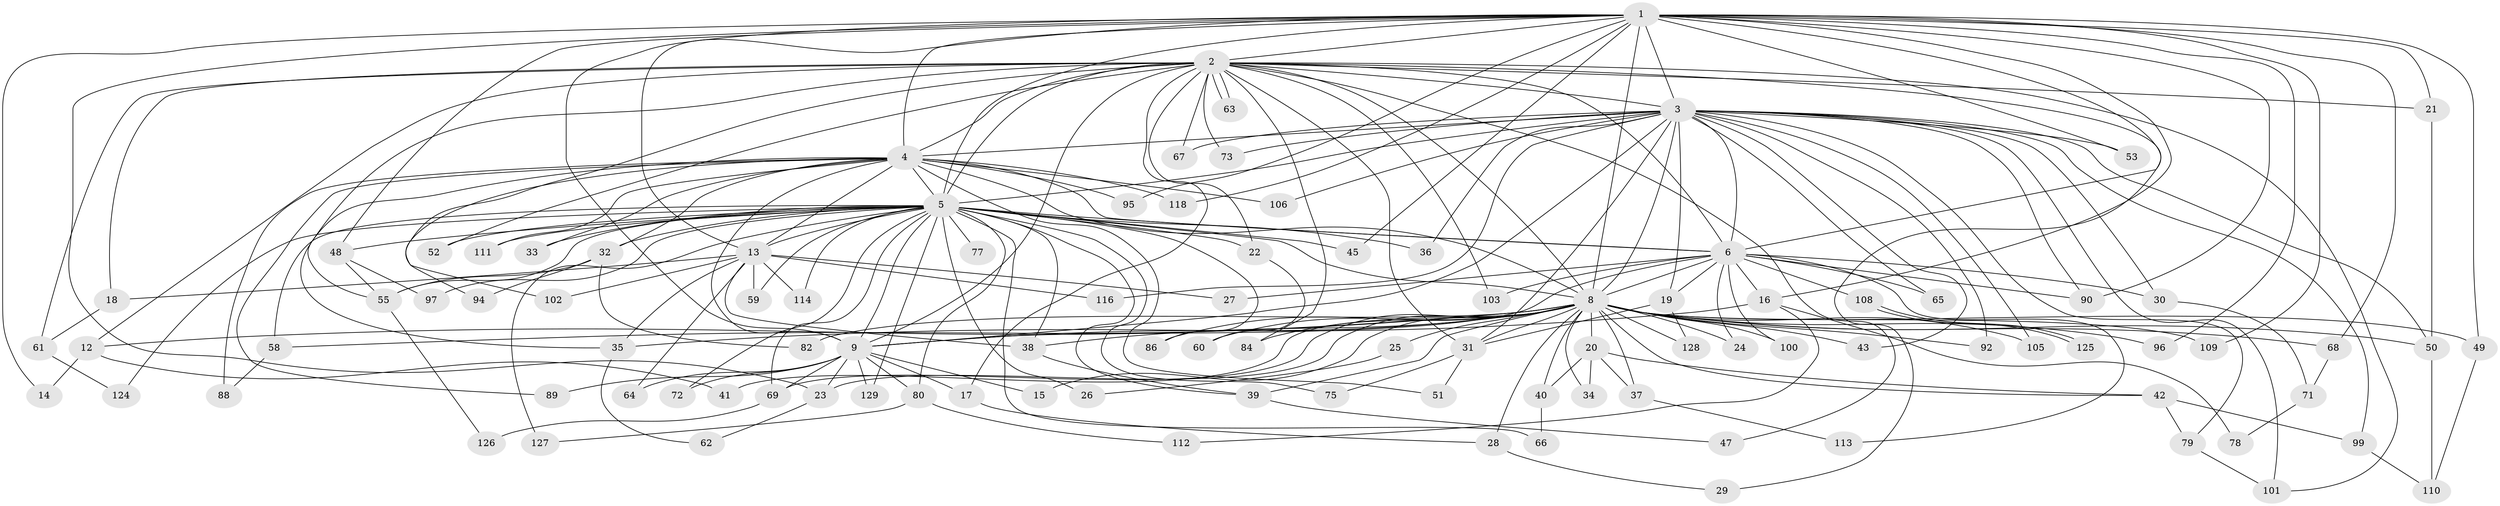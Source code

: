 // Generated by graph-tools (version 1.1) at 2025/23/03/03/25 07:23:36]
// undirected, 102 vertices, 226 edges
graph export_dot {
graph [start="1"]
  node [color=gray90,style=filled];
  1 [super="+74"];
  2 [super="+56"];
  3 [super="+54"];
  4 [super="+57"];
  5 [super="+7"];
  6 [super="+11"];
  8 [super="+10"];
  9 [super="+119"];
  12;
  13 [super="+76"];
  14;
  15;
  16;
  17;
  18 [super="+83"];
  19 [super="+85"];
  20;
  21;
  22;
  23 [super="+107"];
  24;
  25 [super="+81"];
  26;
  27;
  28;
  29;
  30;
  31 [super="+117"];
  32 [super="+93"];
  33;
  34;
  35 [super="+104"];
  36;
  37 [super="+91"];
  38 [super="+44"];
  39 [super="+70"];
  40;
  41;
  42 [super="+46"];
  43;
  45;
  47;
  48;
  49;
  50 [super="+123"];
  51;
  52 [super="+121"];
  53;
  55 [super="+87"];
  58;
  59;
  60;
  61;
  62;
  63;
  64;
  65;
  66;
  67;
  68;
  69 [super="+120"];
  71;
  72;
  73;
  75;
  77;
  78;
  79 [super="+122"];
  80;
  82;
  84;
  86;
  88;
  89 [super="+130"];
  90 [super="+98"];
  92;
  94;
  95;
  96;
  97;
  99;
  100;
  101;
  102;
  103;
  105;
  106;
  108;
  109;
  110 [super="+115"];
  111;
  112;
  113;
  114;
  116;
  118;
  124;
  125;
  126;
  127;
  128;
  129;
  1 -- 2;
  1 -- 3 [weight=2];
  1 -- 4;
  1 -- 5 [weight=2];
  1 -- 6;
  1 -- 8 [weight=3];
  1 -- 9;
  1 -- 13;
  1 -- 14;
  1 -- 16;
  1 -- 21;
  1 -- 23;
  1 -- 45;
  1 -- 48;
  1 -- 49;
  1 -- 53;
  1 -- 68;
  1 -- 90;
  1 -- 95;
  1 -- 96;
  1 -- 109;
  1 -- 118;
  2 -- 3;
  2 -- 4 [weight=2];
  2 -- 5 [weight=2];
  2 -- 6 [weight=2];
  2 -- 8 [weight=2];
  2 -- 9;
  2 -- 12;
  2 -- 17;
  2 -- 18;
  2 -- 21;
  2 -- 22;
  2 -- 29;
  2 -- 31;
  2 -- 47;
  2 -- 52;
  2 -- 55;
  2 -- 63;
  2 -- 63;
  2 -- 67;
  2 -- 73;
  2 -- 101;
  2 -- 102;
  2 -- 103;
  2 -- 84;
  2 -- 61;
  3 -- 4;
  3 -- 5 [weight=2];
  3 -- 6;
  3 -- 8 [weight=2];
  3 -- 9;
  3 -- 19;
  3 -- 30;
  3 -- 31;
  3 -- 36;
  3 -- 43;
  3 -- 53;
  3 -- 65;
  3 -- 67;
  3 -- 73;
  3 -- 79;
  3 -- 99;
  3 -- 101;
  3 -- 105;
  3 -- 106;
  3 -- 116;
  3 -- 92;
  3 -- 90;
  3 -- 50;
  4 -- 5 [weight=2];
  4 -- 6 [weight=2];
  4 -- 8 [weight=2];
  4 -- 9 [weight=2];
  4 -- 13;
  4 -- 32;
  4 -- 33;
  4 -- 35;
  4 -- 51;
  4 -- 88;
  4 -- 89 [weight=2];
  4 -- 94;
  4 -- 95;
  4 -- 106;
  4 -- 111;
  4 -- 118;
  5 -- 6 [weight=2];
  5 -- 8 [weight=4];
  5 -- 9 [weight=2];
  5 -- 22;
  5 -- 26 [weight=2];
  5 -- 32;
  5 -- 33;
  5 -- 69;
  5 -- 72;
  5 -- 77 [weight=2];
  5 -- 97;
  5 -- 127;
  5 -- 129;
  5 -- 66;
  5 -- 75;
  5 -- 80;
  5 -- 86;
  5 -- 36;
  5 -- 38;
  5 -- 39;
  5 -- 45;
  5 -- 111;
  5 -- 48;
  5 -- 114;
  5 -- 52 [weight=2];
  5 -- 55;
  5 -- 58;
  5 -- 59;
  5 -- 124;
  5 -- 13;
  6 -- 8 [weight=2];
  6 -- 9;
  6 -- 16;
  6 -- 19;
  6 -- 24;
  6 -- 27;
  6 -- 30;
  6 -- 65;
  6 -- 100;
  6 -- 103;
  6 -- 108 [weight=2];
  6 -- 113;
  6 -- 90;
  8 -- 9 [weight=2];
  8 -- 12;
  8 -- 15;
  8 -- 25 [weight=2];
  8 -- 37 [weight=2];
  8 -- 40;
  8 -- 41;
  8 -- 42 [weight=2];
  8 -- 50;
  8 -- 68;
  8 -- 84;
  8 -- 100;
  8 -- 105;
  8 -- 109;
  8 -- 128;
  8 -- 82;
  8 -- 20;
  8 -- 86;
  8 -- 23;
  8 -- 24;
  8 -- 92;
  8 -- 28;
  8 -- 96;
  8 -- 34;
  8 -- 39;
  8 -- 43;
  8 -- 49;
  8 -- 58;
  8 -- 60;
  8 -- 38;
  8 -- 31;
  8 -- 69;
  9 -- 15;
  9 -- 17;
  9 -- 64;
  9 -- 69;
  9 -- 72;
  9 -- 80;
  9 -- 89;
  9 -- 23;
  9 -- 129;
  12 -- 14;
  12 -- 41;
  13 -- 18 [weight=2];
  13 -- 27;
  13 -- 38;
  13 -- 59;
  13 -- 64;
  13 -- 102;
  13 -- 114;
  13 -- 116;
  13 -- 35;
  16 -- 35;
  16 -- 78;
  16 -- 112;
  17 -- 28;
  18 -- 61;
  19 -- 128;
  19 -- 31;
  20 -- 34;
  20 -- 40;
  20 -- 42;
  20 -- 37;
  21 -- 50;
  22 -- 60;
  23 -- 62;
  25 -- 26;
  28 -- 29;
  30 -- 71;
  31 -- 51;
  31 -- 75;
  32 -- 82;
  32 -- 94;
  32 -- 55;
  35 -- 62;
  37 -- 113;
  38 -- 39;
  39 -- 47;
  40 -- 66;
  42 -- 79;
  42 -- 99;
  48 -- 97;
  48 -- 55;
  49 -- 110;
  50 -- 110;
  55 -- 126;
  58 -- 88;
  61 -- 124;
  68 -- 71;
  69 -- 126;
  71 -- 78;
  79 -- 101;
  80 -- 112;
  80 -- 127;
  99 -- 110;
  108 -- 125;
  108 -- 125;
}
